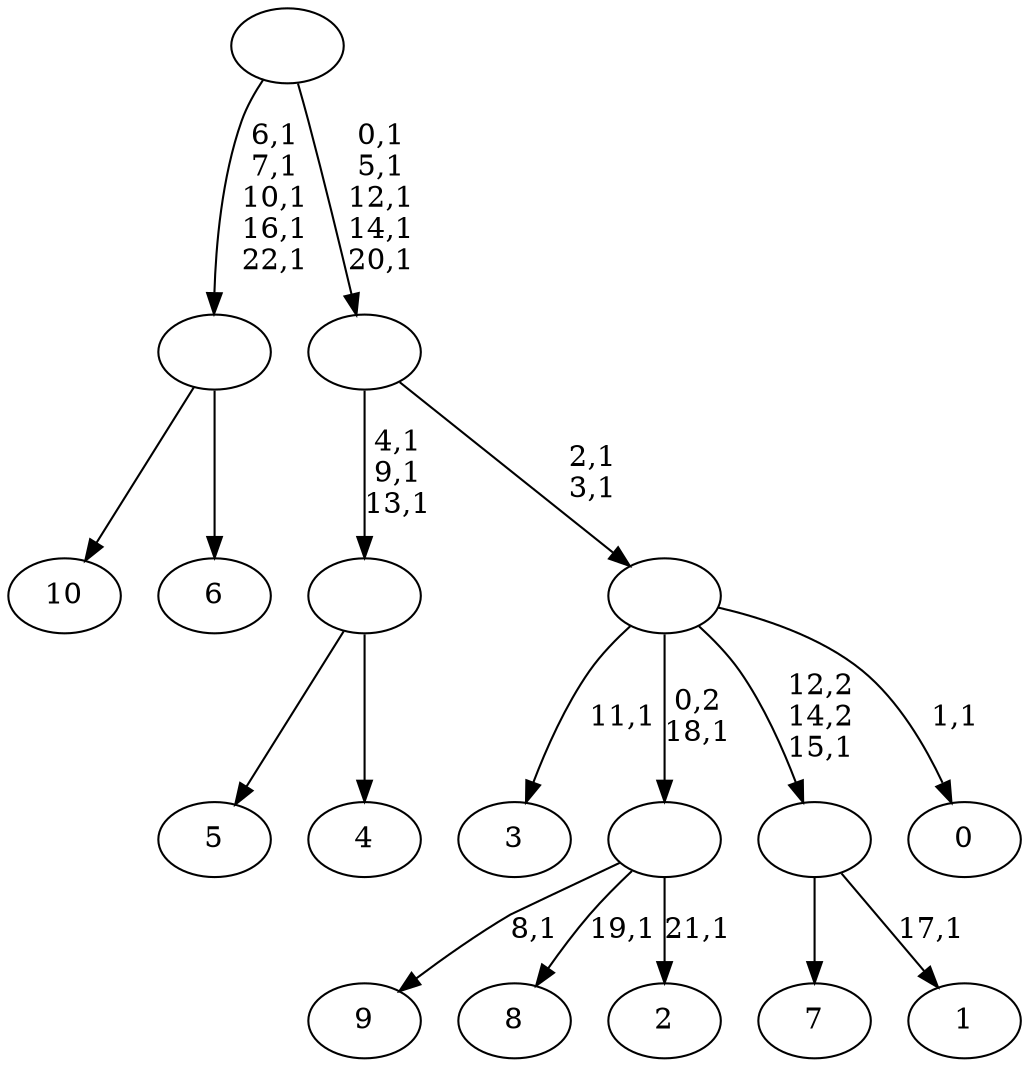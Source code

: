 digraph T {
	34 [label="10"]
	33 [label="9"]
	31 [label="8"]
	29 [label="7"]
	28 [label="6"]
	27 [label=""]
	22 [label="5"]
	21 [label="4"]
	20 [label=""]
	17 [label="3"]
	15 [label="2"]
	13 [label=""]
	12 [label="1"]
	10 [label=""]
	9 [label="0"]
	7 [label=""]
	5 [label=""]
	0 [label=""]
	27 -> 34 [label=""]
	27 -> 28 [label=""]
	20 -> 22 [label=""]
	20 -> 21 [label=""]
	13 -> 15 [label="21,1"]
	13 -> 31 [label="19,1"]
	13 -> 33 [label="8,1"]
	10 -> 12 [label="17,1"]
	10 -> 29 [label=""]
	7 -> 9 [label="1,1"]
	7 -> 17 [label="11,1"]
	7 -> 13 [label="0,2\n18,1"]
	7 -> 10 [label="12,2\n14,2\n15,1"]
	5 -> 7 [label="2,1\n3,1"]
	5 -> 20 [label="4,1\n9,1\n13,1"]
	0 -> 5 [label="0,1\n5,1\n12,1\n14,1\n20,1"]
	0 -> 27 [label="6,1\n7,1\n10,1\n16,1\n22,1"]
}
